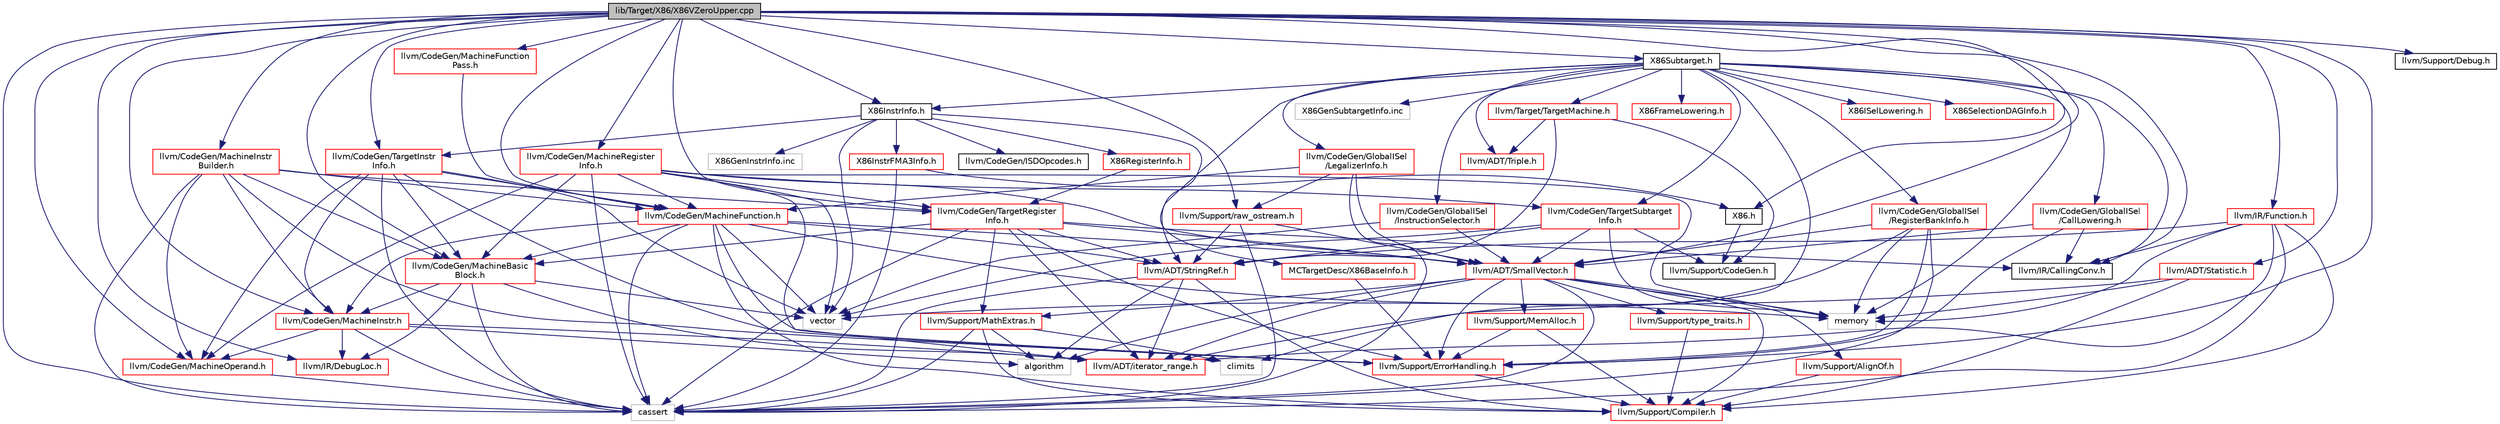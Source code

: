 digraph "lib/Target/X86/X86VZeroUpper.cpp"
{
 // LATEX_PDF_SIZE
  bgcolor="transparent";
  edge [fontname="Helvetica",fontsize="10",labelfontname="Helvetica",labelfontsize="10"];
  node [fontname="Helvetica",fontsize="10",shape="box"];
  Node1 [label="lib/Target/X86/X86VZeroUpper.cpp",height=0.2,width=0.4,color="black", fillcolor="grey75", style="filled", fontcolor="black",tooltip=" "];
  Node1 -> Node2 [color="midnightblue",fontsize="10",style="solid",fontname="Helvetica"];
  Node2 [label="X86.h",height=0.2,width=0.4,color="black",URL="$X86_8h.html",tooltip=" "];
  Node2 -> Node3 [color="midnightblue",fontsize="10",style="solid",fontname="Helvetica"];
  Node3 [label="llvm/Support/CodeGen.h",height=0.2,width=0.4,color="black",URL="$CodeGen_8h.html",tooltip=" "];
  Node1 -> Node4 [color="midnightblue",fontsize="10",style="solid",fontname="Helvetica"];
  Node4 [label="X86InstrInfo.h",height=0.2,width=0.4,color="black",URL="$X86InstrInfo_8h.html",tooltip=" "];
  Node4 -> Node5 [color="midnightblue",fontsize="10",style="solid",fontname="Helvetica"];
  Node5 [label="MCTargetDesc/X86BaseInfo.h",height=0.2,width=0.4,color="red",URL="$X86BaseInfo_8h.html",tooltip=" "];
  Node5 -> Node43 [color="midnightblue",fontsize="10",style="solid",fontname="Helvetica"];
  Node43 [label="llvm/Support/ErrorHandling.h",height=0.2,width=0.4,color="red",URL="$llvm_2Support_2ErrorHandling_8h.html",tooltip=" "];
  Node43 -> Node22 [color="midnightblue",fontsize="10",style="solid",fontname="Helvetica"];
  Node22 [label="llvm/Support/Compiler.h",height=0.2,width=0.4,color="red",URL="$Compiler_8h.html",tooltip=" "];
  Node4 -> Node109 [color="midnightblue",fontsize="10",style="solid",fontname="Helvetica"];
  Node109 [label="X86InstrFMA3Info.h",height=0.2,width=0.4,color="red",URL="$X86InstrFMA3Info_8h.html",tooltip=" "];
  Node109 -> Node2 [color="midnightblue",fontsize="10",style="solid",fontname="Helvetica"];
  Node109 -> Node29 [color="midnightblue",fontsize="10",style="solid",fontname="Helvetica"];
  Node29 [label="cassert",height=0.2,width=0.4,color="grey75",tooltip=" "];
  Node4 -> Node111 [color="midnightblue",fontsize="10",style="solid",fontname="Helvetica"];
  Node111 [label="X86RegisterInfo.h",height=0.2,width=0.4,color="red",URL="$X86RegisterInfo_8h.html",tooltip=" "];
  Node111 -> Node112 [color="midnightblue",fontsize="10",style="solid",fontname="Helvetica"];
  Node112 [label="llvm/CodeGen/TargetRegister\lInfo.h",height=0.2,width=0.4,color="red",URL="$TargetRegisterInfo_8h.html",tooltip=" "];
  Node112 -> Node31 [color="midnightblue",fontsize="10",style="solid",fontname="Helvetica"];
  Node31 [label="llvm/ADT/SmallVector.h",height=0.2,width=0.4,color="red",URL="$SmallVector_8h.html",tooltip=" "];
  Node31 -> Node32 [color="midnightblue",fontsize="10",style="solid",fontname="Helvetica"];
  Node32 [label="llvm/ADT/iterator_range.h",height=0.2,width=0.4,color="red",URL="$iterator__range_8h.html",tooltip="This provides a very simple, boring adaptor for a begin and end iterator into a range type."];
  Node31 -> Node34 [color="midnightblue",fontsize="10",style="solid",fontname="Helvetica"];
  Node34 [label="llvm/Support/AlignOf.h",height=0.2,width=0.4,color="red",URL="$AlignOf_8h.html",tooltip=" "];
  Node34 -> Node22 [color="midnightblue",fontsize="10",style="solid",fontname="Helvetica"];
  Node31 -> Node22 [color="midnightblue",fontsize="10",style="solid",fontname="Helvetica"];
  Node31 -> Node36 [color="midnightblue",fontsize="10",style="solid",fontname="Helvetica"];
  Node36 [label="llvm/Support/MathExtras.h",height=0.2,width=0.4,color="red",URL="$MathExtras_8h.html",tooltip=" "];
  Node36 -> Node22 [color="midnightblue",fontsize="10",style="solid",fontname="Helvetica"];
  Node36 -> Node38 [color="midnightblue",fontsize="10",style="solid",fontname="Helvetica"];
  Node38 [label="algorithm",height=0.2,width=0.4,color="grey75",tooltip=" "];
  Node36 -> Node29 [color="midnightblue",fontsize="10",style="solid",fontname="Helvetica"];
  Node36 -> Node39 [color="midnightblue",fontsize="10",style="solid",fontname="Helvetica"];
  Node39 [label="climits",height=0.2,width=0.4,color="grey75",tooltip=" "];
  Node31 -> Node42 [color="midnightblue",fontsize="10",style="solid",fontname="Helvetica"];
  Node42 [label="llvm/Support/MemAlloc.h",height=0.2,width=0.4,color="red",URL="$MemAlloc_8h.html",tooltip="This file defines counterparts of C library allocation functions defined in the namespace 'std'."];
  Node42 -> Node22 [color="midnightblue",fontsize="10",style="solid",fontname="Helvetica"];
  Node42 -> Node43 [color="midnightblue",fontsize="10",style="solid",fontname="Helvetica"];
  Node31 -> Node26 [color="midnightblue",fontsize="10",style="solid",fontname="Helvetica"];
  Node26 [label="llvm/Support/type_traits.h",height=0.2,width=0.4,color="red",URL="$type__traits_8h.html",tooltip=" "];
  Node26 -> Node22 [color="midnightblue",fontsize="10",style="solid",fontname="Helvetica"];
  Node31 -> Node43 [color="midnightblue",fontsize="10",style="solid",fontname="Helvetica"];
  Node31 -> Node38 [color="midnightblue",fontsize="10",style="solid",fontname="Helvetica"];
  Node31 -> Node29 [color="midnightblue",fontsize="10",style="solid",fontname="Helvetica"];
  Node31 -> Node30 [color="midnightblue",fontsize="10",style="solid",fontname="Helvetica"];
  Node30 [label="memory",height=0.2,width=0.4,color="grey75",tooltip=" "];
  Node112 -> Node18 [color="midnightblue",fontsize="10",style="solid",fontname="Helvetica"];
  Node18 [label="llvm/ADT/StringRef.h",height=0.2,width=0.4,color="red",URL="$StringRef_8h.html",tooltip=" "];
  Node18 -> Node32 [color="midnightblue",fontsize="10",style="solid",fontname="Helvetica"];
  Node18 -> Node22 [color="midnightblue",fontsize="10",style="solid",fontname="Helvetica"];
  Node18 -> Node38 [color="midnightblue",fontsize="10",style="solid",fontname="Helvetica"];
  Node18 -> Node29 [color="midnightblue",fontsize="10",style="solid",fontname="Helvetica"];
  Node112 -> Node32 [color="midnightblue",fontsize="10",style="solid",fontname="Helvetica"];
  Node112 -> Node113 [color="midnightblue",fontsize="10",style="solid",fontname="Helvetica"];
  Node113 [label="llvm/CodeGen/MachineBasic\lBlock.h",height=0.2,width=0.4,color="red",URL="$MachineBasicBlock_8h.html",tooltip=" "];
  Node113 -> Node32 [color="midnightblue",fontsize="10",style="solid",fontname="Helvetica"];
  Node113 -> Node119 [color="midnightblue",fontsize="10",style="solid",fontname="Helvetica"];
  Node119 [label="llvm/CodeGen/MachineInstr.h",height=0.2,width=0.4,color="red",URL="$MachineInstr_8h.html",tooltip=" "];
  Node119 -> Node32 [color="midnightblue",fontsize="10",style="solid",fontname="Helvetica"];
  Node119 -> Node203 [color="midnightblue",fontsize="10",style="solid",fontname="Helvetica"];
  Node203 [label="llvm/CodeGen/MachineOperand.h",height=0.2,width=0.4,color="red",URL="$MachineOperand_8h.html",tooltip=" "];
  Node203 -> Node29 [color="midnightblue",fontsize="10",style="solid",fontname="Helvetica"];
  Node119 -> Node133 [color="midnightblue",fontsize="10",style="solid",fontname="Helvetica"];
  Node133 [label="llvm/IR/DebugLoc.h",height=0.2,width=0.4,color="red",URL="$DebugLoc_8h.html",tooltip=" "];
  Node119 -> Node38 [color="midnightblue",fontsize="10",style="solid",fontname="Helvetica"];
  Node119 -> Node29 [color="midnightblue",fontsize="10",style="solid",fontname="Helvetica"];
  Node113 -> Node133 [color="midnightblue",fontsize="10",style="solid",fontname="Helvetica"];
  Node113 -> Node29 [color="midnightblue",fontsize="10",style="solid",fontname="Helvetica"];
  Node113 -> Node57 [color="midnightblue",fontsize="10",style="solid",fontname="Helvetica"];
  Node57 [label="vector",height=0.2,width=0.4,color="grey75",tooltip=" "];
  Node112 -> Node153 [color="midnightblue",fontsize="10",style="solid",fontname="Helvetica"];
  Node153 [label="llvm/IR/CallingConv.h",height=0.2,width=0.4,color="black",URL="$CallingConv_8h.html",tooltip=" "];
  Node112 -> Node43 [color="midnightblue",fontsize="10",style="solid",fontname="Helvetica"];
  Node112 -> Node36 [color="midnightblue",fontsize="10",style="solid",fontname="Helvetica"];
  Node112 -> Node29 [color="midnightblue",fontsize="10",style="solid",fontname="Helvetica"];
  Node4 -> Node222 [color="midnightblue",fontsize="10",style="solid",fontname="Helvetica"];
  Node222 [label="llvm/CodeGen/ISDOpcodes.h",height=0.2,width=0.4,color="black",URL="$ISDOpcodes_8h.html",tooltip=" "];
  Node4 -> Node223 [color="midnightblue",fontsize="10",style="solid",fontname="Helvetica"];
  Node223 [label="llvm/CodeGen/TargetInstr\lInfo.h",height=0.2,width=0.4,color="red",URL="$TargetInstrInfo_8h.html",tooltip=" "];
  Node223 -> Node113 [color="midnightblue",fontsize="10",style="solid",fontname="Helvetica"];
  Node223 -> Node231 [color="midnightblue",fontsize="10",style="solid",fontname="Helvetica"];
  Node231 [label="llvm/CodeGen/MachineFunction.h",height=0.2,width=0.4,color="red",URL="$MachineFunction_8h.html",tooltip=" "];
  Node231 -> Node31 [color="midnightblue",fontsize="10",style="solid",fontname="Helvetica"];
  Node231 -> Node18 [color="midnightblue",fontsize="10",style="solid",fontname="Helvetica"];
  Node231 -> Node113 [color="midnightblue",fontsize="10",style="solid",fontname="Helvetica"];
  Node231 -> Node119 [color="midnightblue",fontsize="10",style="solid",fontname="Helvetica"];
  Node231 -> Node22 [color="midnightblue",fontsize="10",style="solid",fontname="Helvetica"];
  Node231 -> Node43 [color="midnightblue",fontsize="10",style="solid",fontname="Helvetica"];
  Node231 -> Node29 [color="midnightblue",fontsize="10",style="solid",fontname="Helvetica"];
  Node231 -> Node30 [color="midnightblue",fontsize="10",style="solid",fontname="Helvetica"];
  Node231 -> Node57 [color="midnightblue",fontsize="10",style="solid",fontname="Helvetica"];
  Node223 -> Node119 [color="midnightblue",fontsize="10",style="solid",fontname="Helvetica"];
  Node223 -> Node203 [color="midnightblue",fontsize="10",style="solid",fontname="Helvetica"];
  Node223 -> Node43 [color="midnightblue",fontsize="10",style="solid",fontname="Helvetica"];
  Node223 -> Node29 [color="midnightblue",fontsize="10",style="solid",fontname="Helvetica"];
  Node223 -> Node57 [color="midnightblue",fontsize="10",style="solid",fontname="Helvetica"];
  Node4 -> Node57 [color="midnightblue",fontsize="10",style="solid",fontname="Helvetica"];
  Node4 -> Node103 [color="midnightblue",fontsize="10",style="solid",fontname="Helvetica"];
  Node103 [label="X86GenInstrInfo.inc",height=0.2,width=0.4,color="grey75",tooltip=" "];
  Node1 -> Node255 [color="midnightblue",fontsize="10",style="solid",fontname="Helvetica"];
  Node255 [label="X86Subtarget.h",height=0.2,width=0.4,color="black",URL="$X86Subtarget_8h.html",tooltip=" "];
  Node255 -> Node256 [color="midnightblue",fontsize="10",style="solid",fontname="Helvetica"];
  Node256 [label="X86FrameLowering.h",height=0.2,width=0.4,color="red",URL="$X86FrameLowering_8h.html",tooltip=" "];
  Node255 -> Node258 [color="midnightblue",fontsize="10",style="solid",fontname="Helvetica"];
  Node258 [label="X86ISelLowering.h",height=0.2,width=0.4,color="red",URL="$X86ISelLowering_8h.html",tooltip=" "];
  Node255 -> Node4 [color="midnightblue",fontsize="10",style="solid",fontname="Helvetica"];
  Node255 -> Node284 [color="midnightblue",fontsize="10",style="solid",fontname="Helvetica"];
  Node284 [label="X86SelectionDAGInfo.h",height=0.2,width=0.4,color="red",URL="$X86SelectionDAGInfo_8h.html",tooltip=" "];
  Node255 -> Node18 [color="midnightblue",fontsize="10",style="solid",fontname="Helvetica"];
  Node255 -> Node93 [color="midnightblue",fontsize="10",style="solid",fontname="Helvetica"];
  Node93 [label="llvm/ADT/Triple.h",height=0.2,width=0.4,color="red",URL="$Triple_8h.html",tooltip=" "];
  Node255 -> Node286 [color="midnightblue",fontsize="10",style="solid",fontname="Helvetica"];
  Node286 [label="llvm/CodeGen/GlobalISel\l/CallLowering.h",height=0.2,width=0.4,color="red",URL="$CallLowering_8h.html",tooltip="This file describes how to lower LLVM calls to machine code calls."];
  Node286 -> Node31 [color="midnightblue",fontsize="10",style="solid",fontname="Helvetica"];
  Node286 -> Node153 [color="midnightblue",fontsize="10",style="solid",fontname="Helvetica"];
  Node286 -> Node43 [color="midnightblue",fontsize="10",style="solid",fontname="Helvetica"];
  Node255 -> Node287 [color="midnightblue",fontsize="10",style="solid",fontname="Helvetica"];
  Node287 [label="llvm/CodeGen/GlobalISel\l/InstructionSelector.h",height=0.2,width=0.4,color="red",URL="$InstructionSelector_8h.html",tooltip=" "];
  Node287 -> Node31 [color="midnightblue",fontsize="10",style="solid",fontname="Helvetica"];
  Node287 -> Node57 [color="midnightblue",fontsize="10",style="solid",fontname="Helvetica"];
  Node255 -> Node289 [color="midnightblue",fontsize="10",style="solid",fontname="Helvetica"];
  Node289 [label="llvm/CodeGen/GlobalISel\l/LegalizerInfo.h",height=0.2,width=0.4,color="red",URL="$LegalizerInfo_8h.html",tooltip=" "];
  Node289 -> Node31 [color="midnightblue",fontsize="10",style="solid",fontname="Helvetica"];
  Node289 -> Node231 [color="midnightblue",fontsize="10",style="solid",fontname="Helvetica"];
  Node289 -> Node66 [color="midnightblue",fontsize="10",style="solid",fontname="Helvetica"];
  Node66 [label="llvm/Support/raw_ostream.h",height=0.2,width=0.4,color="red",URL="$raw__ostream_8h.html",tooltip=" "];
  Node66 -> Node31 [color="midnightblue",fontsize="10",style="solid",fontname="Helvetica"];
  Node66 -> Node18 [color="midnightblue",fontsize="10",style="solid",fontname="Helvetica"];
  Node66 -> Node29 [color="midnightblue",fontsize="10",style="solid",fontname="Helvetica"];
  Node289 -> Node29 [color="midnightblue",fontsize="10",style="solid",fontname="Helvetica"];
  Node255 -> Node292 [color="midnightblue",fontsize="10",style="solid",fontname="Helvetica"];
  Node292 [label="llvm/CodeGen/GlobalISel\l/RegisterBankInfo.h",height=0.2,width=0.4,color="red",URL="$RegisterBankInfo_8h.html",tooltip=" "];
  Node292 -> Node31 [color="midnightblue",fontsize="10",style="solid",fontname="Helvetica"];
  Node292 -> Node32 [color="midnightblue",fontsize="10",style="solid",fontname="Helvetica"];
  Node292 -> Node43 [color="midnightblue",fontsize="10",style="solid",fontname="Helvetica"];
  Node292 -> Node29 [color="midnightblue",fontsize="10",style="solid",fontname="Helvetica"];
  Node292 -> Node30 [color="midnightblue",fontsize="10",style="solid",fontname="Helvetica"];
  Node255 -> Node235 [color="midnightblue",fontsize="10",style="solid",fontname="Helvetica"];
  Node235 [label="llvm/CodeGen/TargetSubtarget\lInfo.h",height=0.2,width=0.4,color="red",URL="$TargetSubtargetInfo_8h.html",tooltip=" "];
  Node235 -> Node31 [color="midnightblue",fontsize="10",style="solid",fontname="Helvetica"];
  Node235 -> Node18 [color="midnightblue",fontsize="10",style="solid",fontname="Helvetica"];
  Node235 -> Node3 [color="midnightblue",fontsize="10",style="solid",fontname="Helvetica"];
  Node235 -> Node30 [color="midnightblue",fontsize="10",style="solid",fontname="Helvetica"];
  Node235 -> Node57 [color="midnightblue",fontsize="10",style="solid",fontname="Helvetica"];
  Node255 -> Node153 [color="midnightblue",fontsize="10",style="solid",fontname="Helvetica"];
  Node255 -> Node281 [color="midnightblue",fontsize="10",style="solid",fontname="Helvetica"];
  Node281 [label="llvm/Target/TargetMachine.h",height=0.2,width=0.4,color="red",URL="$llvm_2Target_2TargetMachine_8h.html",tooltip=" "];
  Node281 -> Node18 [color="midnightblue",fontsize="10",style="solid",fontname="Helvetica"];
  Node281 -> Node93 [color="midnightblue",fontsize="10",style="solid",fontname="Helvetica"];
  Node281 -> Node3 [color="midnightblue",fontsize="10",style="solid",fontname="Helvetica"];
  Node255 -> Node39 [color="midnightblue",fontsize="10",style="solid",fontname="Helvetica"];
  Node255 -> Node30 [color="midnightblue",fontsize="10",style="solid",fontname="Helvetica"];
  Node255 -> Node104 [color="midnightblue",fontsize="10",style="solid",fontname="Helvetica"];
  Node104 [label="X86GenSubtargetInfo.inc",height=0.2,width=0.4,color="grey75",tooltip=" "];
  Node1 -> Node31 [color="midnightblue",fontsize="10",style="solid",fontname="Helvetica"];
  Node1 -> Node293 [color="midnightblue",fontsize="10",style="solid",fontname="Helvetica"];
  Node293 [label="llvm/ADT/Statistic.h",height=0.2,width=0.4,color="red",URL="$Statistic_8h.html",tooltip=" "];
  Node293 -> Node22 [color="midnightblue",fontsize="10",style="solid",fontname="Helvetica"];
  Node293 -> Node30 [color="midnightblue",fontsize="10",style="solid",fontname="Helvetica"];
  Node293 -> Node57 [color="midnightblue",fontsize="10",style="solid",fontname="Helvetica"];
  Node1 -> Node113 [color="midnightblue",fontsize="10",style="solid",fontname="Helvetica"];
  Node1 -> Node231 [color="midnightblue",fontsize="10",style="solid",fontname="Helvetica"];
  Node1 -> Node249 [color="midnightblue",fontsize="10",style="solid",fontname="Helvetica"];
  Node249 [label="llvm/CodeGen/MachineFunction\lPass.h",height=0.2,width=0.4,color="red",URL="$MachineFunctionPass_8h.html",tooltip=" "];
  Node249 -> Node231 [color="midnightblue",fontsize="10",style="solid",fontname="Helvetica"];
  Node1 -> Node119 [color="midnightblue",fontsize="10",style="solid",fontname="Helvetica"];
  Node1 -> Node294 [color="midnightblue",fontsize="10",style="solid",fontname="Helvetica"];
  Node294 [label="llvm/CodeGen/MachineInstr\lBuilder.h",height=0.2,width=0.4,color="red",URL="$MachineInstrBuilder_8h.html",tooltip=" "];
  Node294 -> Node113 [color="midnightblue",fontsize="10",style="solid",fontname="Helvetica"];
  Node294 -> Node231 [color="midnightblue",fontsize="10",style="solid",fontname="Helvetica"];
  Node294 -> Node119 [color="midnightblue",fontsize="10",style="solid",fontname="Helvetica"];
  Node294 -> Node203 [color="midnightblue",fontsize="10",style="solid",fontname="Helvetica"];
  Node294 -> Node112 [color="midnightblue",fontsize="10",style="solid",fontname="Helvetica"];
  Node294 -> Node43 [color="midnightblue",fontsize="10",style="solid",fontname="Helvetica"];
  Node294 -> Node29 [color="midnightblue",fontsize="10",style="solid",fontname="Helvetica"];
  Node1 -> Node203 [color="midnightblue",fontsize="10",style="solid",fontname="Helvetica"];
  Node1 -> Node226 [color="midnightblue",fontsize="10",style="solid",fontname="Helvetica"];
  Node226 [label="llvm/CodeGen/MachineRegister\lInfo.h",height=0.2,width=0.4,color="red",URL="$MachineRegisterInfo_8h.html",tooltip=" "];
  Node226 -> Node31 [color="midnightblue",fontsize="10",style="solid",fontname="Helvetica"];
  Node226 -> Node32 [color="midnightblue",fontsize="10",style="solid",fontname="Helvetica"];
  Node226 -> Node113 [color="midnightblue",fontsize="10",style="solid",fontname="Helvetica"];
  Node226 -> Node231 [color="midnightblue",fontsize="10",style="solid",fontname="Helvetica"];
  Node226 -> Node203 [color="midnightblue",fontsize="10",style="solid",fontname="Helvetica"];
  Node226 -> Node112 [color="midnightblue",fontsize="10",style="solid",fontname="Helvetica"];
  Node226 -> Node235 [color="midnightblue",fontsize="10",style="solid",fontname="Helvetica"];
  Node226 -> Node29 [color="midnightblue",fontsize="10",style="solid",fontname="Helvetica"];
  Node226 -> Node30 [color="midnightblue",fontsize="10",style="solid",fontname="Helvetica"];
  Node226 -> Node57 [color="midnightblue",fontsize="10",style="solid",fontname="Helvetica"];
  Node1 -> Node223 [color="midnightblue",fontsize="10",style="solid",fontname="Helvetica"];
  Node1 -> Node112 [color="midnightblue",fontsize="10",style="solid",fontname="Helvetica"];
  Node1 -> Node153 [color="midnightblue",fontsize="10",style="solid",fontname="Helvetica"];
  Node1 -> Node133 [color="midnightblue",fontsize="10",style="solid",fontname="Helvetica"];
  Node1 -> Node158 [color="midnightblue",fontsize="10",style="solid",fontname="Helvetica"];
  Node158 [label="llvm/IR/Function.h",height=0.2,width=0.4,color="red",URL="$Function_8h.html",tooltip=" "];
  Node158 -> Node18 [color="midnightblue",fontsize="10",style="solid",fontname="Helvetica"];
  Node158 -> Node32 [color="midnightblue",fontsize="10",style="solid",fontname="Helvetica"];
  Node158 -> Node153 [color="midnightblue",fontsize="10",style="solid",fontname="Helvetica"];
  Node158 -> Node22 [color="midnightblue",fontsize="10",style="solid",fontname="Helvetica"];
  Node158 -> Node29 [color="midnightblue",fontsize="10",style="solid",fontname="Helvetica"];
  Node158 -> Node30 [color="midnightblue",fontsize="10",style="solid",fontname="Helvetica"];
  Node1 -> Node86 [color="midnightblue",fontsize="10",style="solid",fontname="Helvetica"];
  Node86 [label="llvm/Support/Debug.h",height=0.2,width=0.4,color="black",URL="$Debug_8h.html",tooltip=" "];
  Node1 -> Node43 [color="midnightblue",fontsize="10",style="solid",fontname="Helvetica"];
  Node1 -> Node66 [color="midnightblue",fontsize="10",style="solid",fontname="Helvetica"];
  Node1 -> Node29 [color="midnightblue",fontsize="10",style="solid",fontname="Helvetica"];
}
